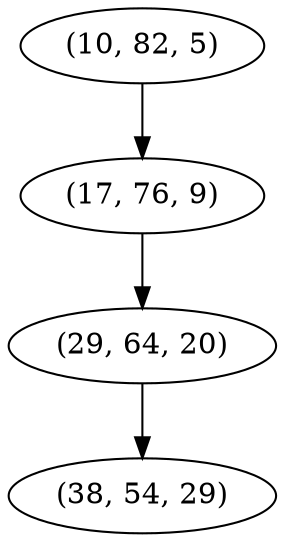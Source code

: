 digraph tree {
    "(10, 82, 5)";
    "(17, 76, 9)";
    "(29, 64, 20)";
    "(38, 54, 29)";
    "(10, 82, 5)" -> "(17, 76, 9)";
    "(17, 76, 9)" -> "(29, 64, 20)";
    "(29, 64, 20)" -> "(38, 54, 29)";
}
